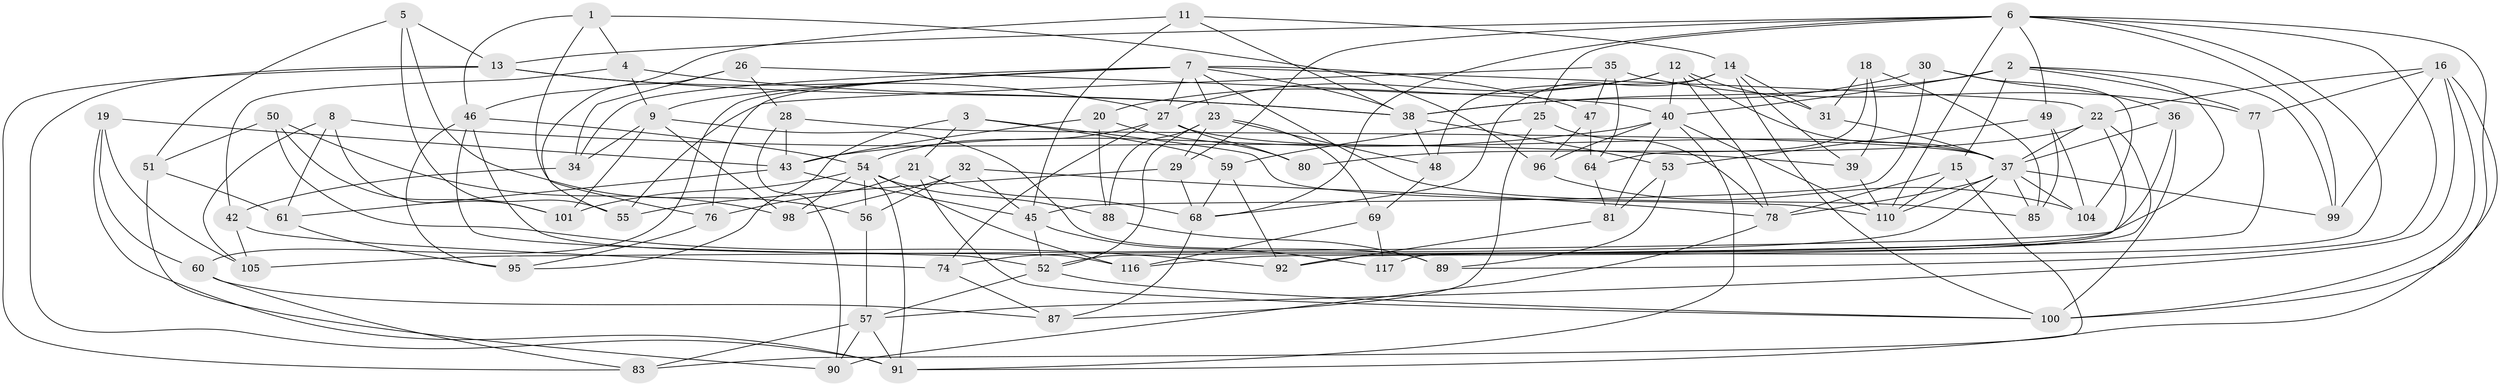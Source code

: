 // original degree distribution, {4: 1.0}
// Generated by graph-tools (version 1.1) at 2025/20/03/04/25 18:20:29]
// undirected, 82 vertices, 199 edges
graph export_dot {
graph [start="1"]
  node [color=gray90,style=filled];
  1;
  2 [super="+97"];
  3;
  4;
  5;
  6 [super="+106+33+93"];
  7 [super="+10+17"];
  8;
  9 [super="+118"];
  11;
  12 [super="+73"];
  13 [super="+24"];
  14 [super="+71"];
  15;
  16 [super="+86"];
  18;
  19;
  20;
  21;
  22 [super="+84"];
  23 [super="+41"];
  25;
  26;
  27 [super="+44+112"];
  28;
  29;
  30;
  31;
  32;
  34;
  35;
  36;
  37 [super="+109+114+66"];
  38 [super="+113+70"];
  39;
  40 [super="+75+79"];
  42;
  43 [super="+94"];
  45 [super="+58"];
  46 [super="+72"];
  47;
  48;
  49;
  50;
  51;
  52 [super="+65"];
  53;
  54 [super="+63+67"];
  55;
  56;
  57 [super="+102"];
  59;
  60;
  61;
  64;
  68 [super="+82"];
  69;
  74;
  76;
  77;
  78 [super="+107"];
  80;
  81;
  83;
  85;
  87;
  88;
  89;
  90;
  91 [super="+108"];
  92;
  95;
  96;
  98;
  99;
  100 [super="+103"];
  101;
  104;
  105;
  110 [super="+111"];
  116;
  117;
  1 -- 76;
  1 -- 46;
  1 -- 4;
  1 -- 96;
  2 -- 40;
  2 -- 99;
  2 -- 105;
  2 -- 77;
  2 -- 15;
  2 -- 38;
  3 -- 21;
  3 -- 95;
  3 -- 59;
  3 -- 110;
  4 -- 42;
  4 -- 9;
  4 -- 38;
  5 -- 13;
  5 -- 51;
  5 -- 56;
  5 -- 55;
  6 -- 13;
  6 -- 89;
  6 -- 25;
  6 -- 117;
  6 -- 49;
  6 -- 68;
  6 -- 29;
  6 -- 110;
  6 -- 99;
  6 -- 100;
  7 -- 38;
  7 -- 76;
  7 -- 34;
  7 -- 47;
  7 -- 27;
  7 -- 23;
  7 -- 85;
  7 -- 22;
  7 -- 60;
  7 -- 9;
  8 -- 39;
  8 -- 61;
  8 -- 101;
  8 -- 105;
  9 -- 98;
  9 -- 34;
  9 -- 89;
  9 -- 101;
  11 -- 45;
  11 -- 38;
  11 -- 14;
  11 -- 46;
  12 -- 31;
  12 -- 20;
  12 -- 27;
  12 -- 40;
  12 -- 78;
  12 -- 37;
  13 -- 38;
  13 -- 27;
  13 -- 83;
  13 -- 91;
  14 -- 48;
  14 -- 68;
  14 -- 39;
  14 -- 31;
  14 -- 100;
  15 -- 83;
  15 -- 110;
  15 -- 78;
  16 -- 57;
  16 -- 99;
  16 -- 77;
  16 -- 91;
  16 -- 100;
  16 -- 22;
  18 -- 39;
  18 -- 31;
  18 -- 85;
  18 -- 64;
  19 -- 105;
  19 -- 60;
  19 -- 43;
  19 -- 91;
  20 -- 88;
  20 -- 80;
  20 -- 43;
  21 -- 100;
  21 -- 68;
  21 -- 76;
  22 -- 80;
  22 -- 117;
  22 -- 92;
  22 -- 37;
  23 -- 88;
  23 -- 48;
  23 -- 69;
  23 -- 52;
  23 -- 29;
  25 -- 87;
  25 -- 59;
  25 -- 78;
  26 -- 34;
  26 -- 28;
  26 -- 55;
  26 -- 40;
  27 -- 80 [weight=2];
  27 -- 74;
  27 -- 37;
  27 -- 54;
  28 -- 43;
  28 -- 90;
  28 -- 37;
  29 -- 55;
  29 -- 68;
  30 -- 36;
  30 -- 104;
  30 -- 45;
  30 -- 38;
  31 -- 37;
  32 -- 56;
  32 -- 98;
  32 -- 78;
  32 -- 45;
  34 -- 42;
  35 -- 47;
  35 -- 77;
  35 -- 55;
  35 -- 64;
  36 -- 100;
  36 -- 37;
  36 -- 52;
  37 -- 85;
  37 -- 74;
  37 -- 110;
  37 -- 104;
  37 -- 99;
  37 -- 78;
  38 -- 48;
  38 -- 53;
  39 -- 110;
  40 -- 43;
  40 -- 110;
  40 -- 81;
  40 -- 91;
  40 -- 96;
  42 -- 74;
  42 -- 105;
  43 -- 61;
  43 -- 45;
  45 -- 117;
  45 -- 52;
  46 -- 52;
  46 -- 116;
  46 -- 54;
  46 -- 95;
  47 -- 96;
  47 -- 64;
  48 -- 69;
  49 -- 53;
  49 -- 85;
  49 -- 104;
  50 -- 101;
  50 -- 98;
  50 -- 51;
  50 -- 92;
  51 -- 61;
  51 -- 90;
  52 -- 57;
  52 -- 100;
  53 -- 81;
  53 -- 89;
  54 -- 56;
  54 -- 101;
  54 -- 91;
  54 -- 116;
  54 -- 88;
  54 -- 98;
  56 -- 57;
  57 -- 91;
  57 -- 90;
  57 -- 83;
  59 -- 92;
  59 -- 68;
  60 -- 87;
  60 -- 83;
  61 -- 95;
  64 -- 81;
  68 -- 87;
  69 -- 116;
  69 -- 117;
  74 -- 87;
  76 -- 95;
  77 -- 116;
  78 -- 90;
  81 -- 92;
  88 -- 89;
  96 -- 104;
}
